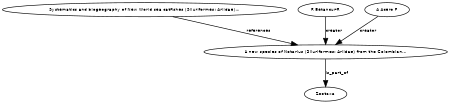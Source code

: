 digraph G {
size="3,3";
node [fontsize=7, fontname="Helvetica"];
edge [fontsize=7, fontname="Helvetica"];
node0 [label="A new species of Notarius (Siluriformes: Ariidae) from the Colombian...", width=0.27433100247,height=0.27433100247];
node1 [label="Systematics and biogeography of New World sea catfishes (Siluriformes: Ariidae)...", width=0.27433100247,height=0.27433100247];
node2 [label="R Betancur-R", width=0.27433100247,height=0.27433100247];
node3 [label="A Acero P", width=0.27433100247,height=0.27433100247];
node4 [label="Zootaxa", width=0.27433100247,height=0.27433100247];
node1 -> node0 [label="references"];
node2 -> node0 [label="creator"];
node3 -> node0 [label="creator"];
node0 -> node4 [label="is_part_of"];
}

